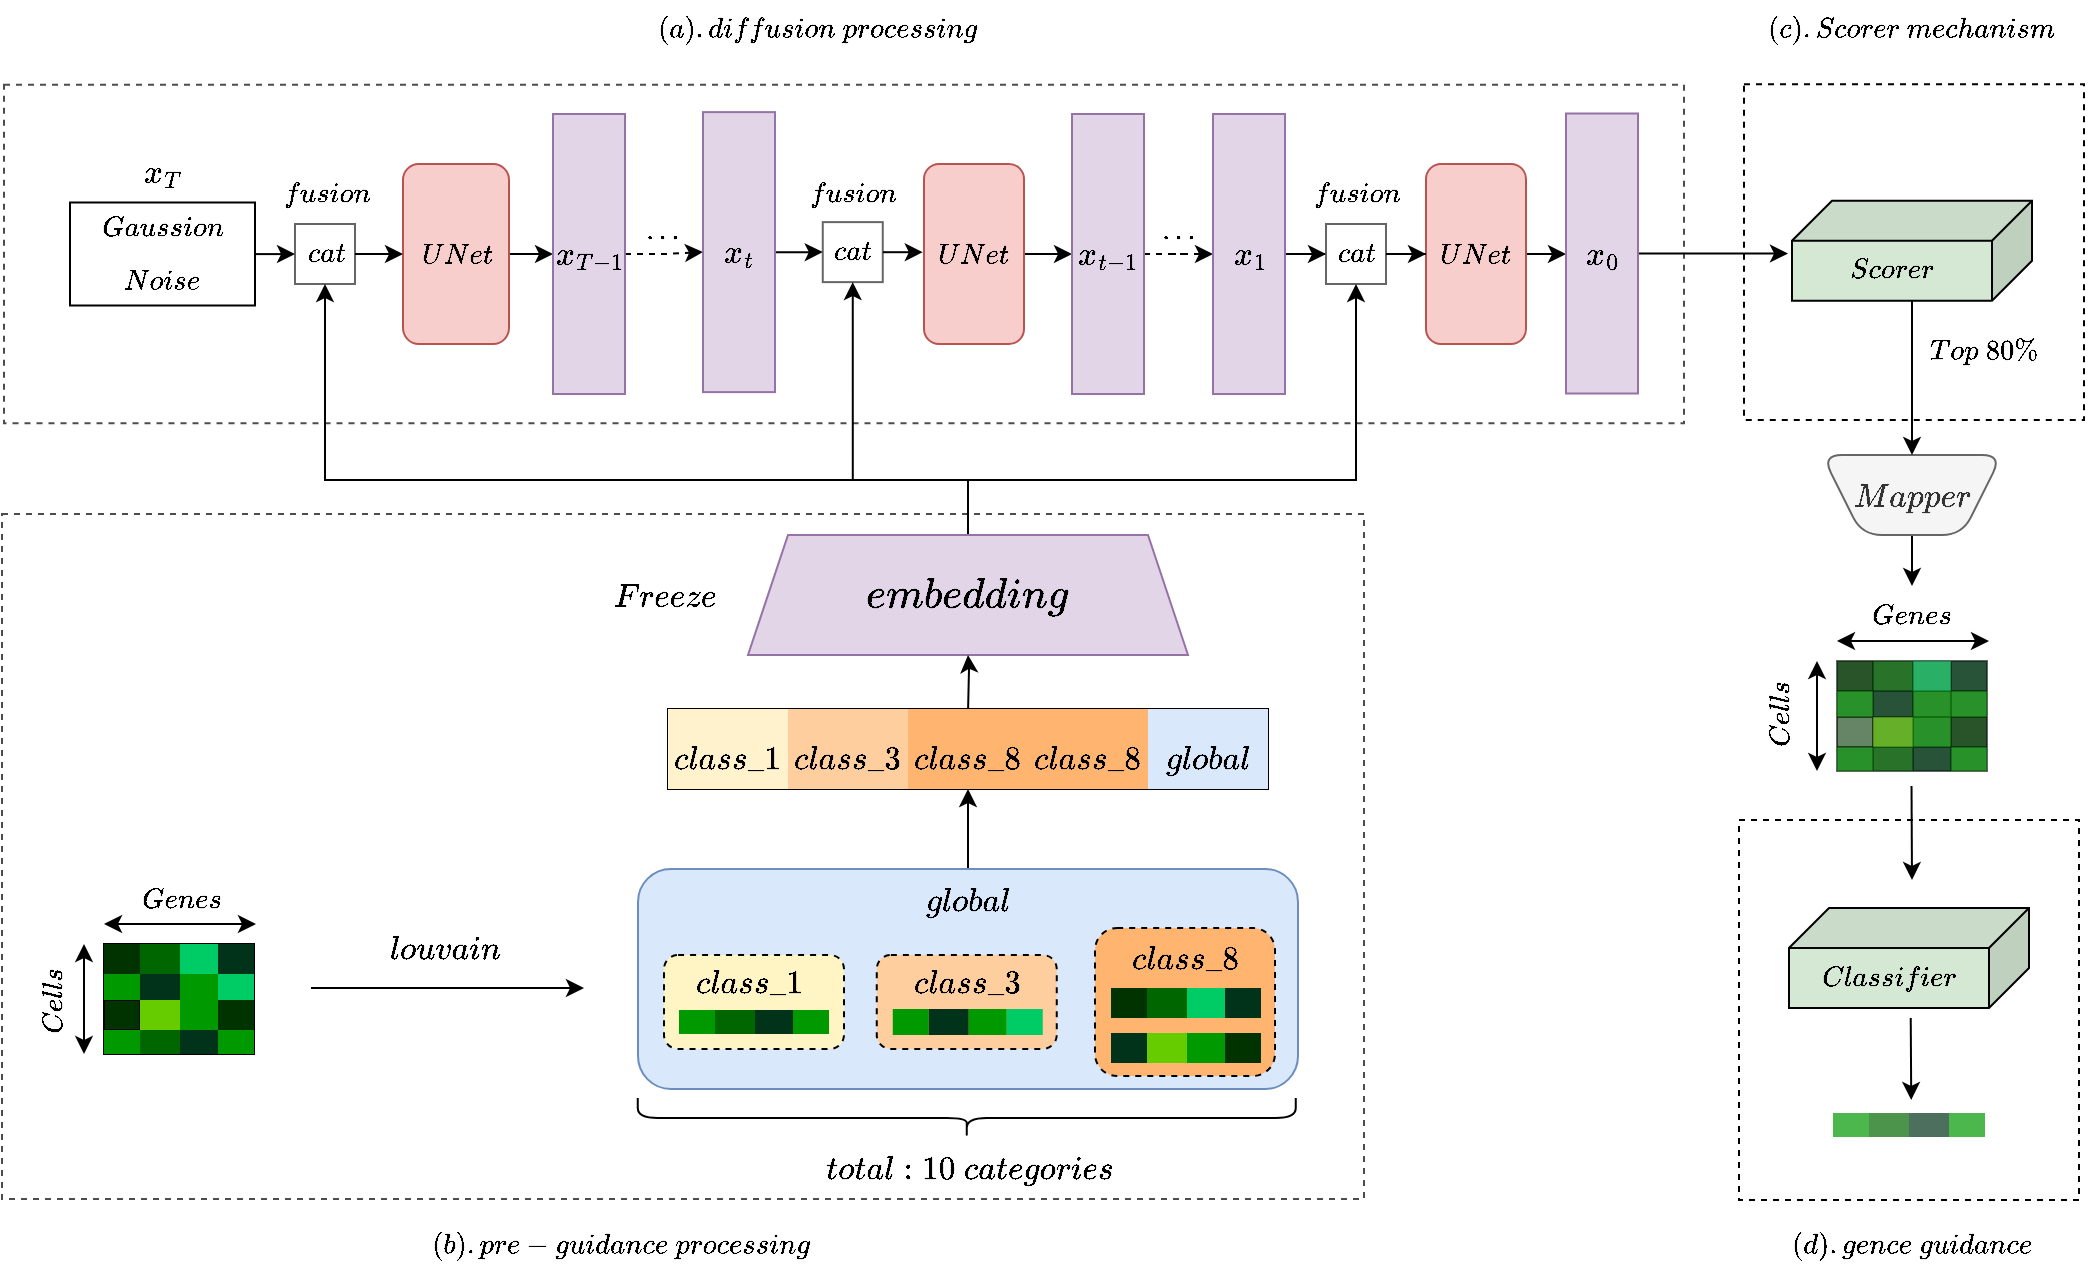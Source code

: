 <mxfile version="20.5.1" type="github">
  <diagram id="a45cf8ec-cd66-6f27-3ac3-be6e809c9e4a" name="Page-1">
    <mxGraphModel dx="1449" dy="972" grid="1" gridSize="10" guides="1" tooltips="1" connect="1" arrows="1" fold="1" page="1" pageScale="1" pageWidth="827" pageHeight="1169" background="none" math="1" shadow="0">
      <root>
        <mxCell id="0" />
        <mxCell id="1" parent="0" />
        <mxCell id="RNldjSrTk-ECjSOE9ofg-31" value="" style="rounded=0;whiteSpace=wrap;html=1;dashed=1;strokeColor=default;" vertex="1" parent="1">
          <mxGeometry x="1087.5" y="1190" width="170" height="190" as="geometry" />
        </mxCell>
        <mxCell id="RNldjSrTk-ECjSOE9ofg-29" value="" style="rounded=0;whiteSpace=wrap;html=1;dashed=1;strokeColor=default;" vertex="1" parent="1">
          <mxGeometry x="1090" y="822.12" width="170" height="167.88" as="geometry" />
        </mxCell>
        <mxCell id="RNldjSrTk-ECjSOE9ofg-24" value="" style="rounded=0;whiteSpace=wrap;html=1;opacity=70;dashed=1;" vertex="1" parent="1">
          <mxGeometry x="219" y="1037" width="681" height="342.5" as="geometry" />
        </mxCell>
        <mxCell id="RNldjSrTk-ECjSOE9ofg-22" value="" style="rounded=0;whiteSpace=wrap;html=1;opacity=70;dashed=1;" vertex="1" parent="1">
          <mxGeometry x="220" y="822.38" width="840" height="169.25" as="geometry" />
        </mxCell>
        <mxCell id="RNldjSrTk-ECjSOE9ofg-17" style="edgeStyle=orthogonalEdgeStyle;rounded=0;orthogonalLoop=1;jettySize=auto;html=1;entryX=0.5;entryY=1;entryDx=0;entryDy=0;" edge="1" parent="1" source="a7p1xofD0uFk-9MtaVhH-249" target="a7p1xofD0uFk-9MtaVhH-190">
          <mxGeometry relative="1" as="geometry" />
        </mxCell>
        <mxCell id="a7p1xofD0uFk-9MtaVhH-249" value="" style="rounded=1;whiteSpace=wrap;html=1;strokeColor=#6c8ebf;fontFamily=Helvetica;fontSize=14;fillColor=#dae8fc;" parent="1" vertex="1">
          <mxGeometry x="537" y="1214.5" width="330" height="110" as="geometry" />
        </mxCell>
        <mxCell id="a7p1xofD0uFk-9MtaVhH-245" value="" style="rounded=1;whiteSpace=wrap;html=1;strokeColor=default;fontFamily=Helvetica;fontSize=14;fontColor=default;fillColor=#FFF4C3;dashed=1;" parent="1" vertex="1">
          <mxGeometry x="550" y="1257.5" width="90" height="47" as="geometry" />
        </mxCell>
        <mxCell id="a7p1xofD0uFk-9MtaVhH-242" value="" style="rounded=1;whiteSpace=wrap;html=1;strokeColor=default;fontFamily=Helvetica;fontSize=14;fontColor=default;fillColor=#FFB570;dashed=1;" parent="1" vertex="1">
          <mxGeometry x="765.5" y="1244" width="90" height="74" as="geometry" />
        </mxCell>
        <mxCell id="RNldjSrTk-ECjSOE9ofg-35" style="edgeStyle=orthogonalEdgeStyle;rounded=0;orthogonalLoop=1;jettySize=auto;html=1;entryX=0.5;entryY=1;entryDx=0;entryDy=0;" edge="1" parent="1" source="a7p1xofD0uFk-9MtaVhH-8" target="RNldjSrTk-ECjSOE9ofg-5">
          <mxGeometry relative="1" as="geometry">
            <Array as="points">
              <mxPoint x="702" y="1020" />
              <mxPoint x="381" y="1020" />
            </Array>
          </mxGeometry>
        </mxCell>
        <mxCell id="RNldjSrTk-ECjSOE9ofg-36" style="edgeStyle=orthogonalEdgeStyle;rounded=0;orthogonalLoop=1;jettySize=auto;html=1;entryX=0.5;entryY=1;entryDx=0;entryDy=0;" edge="1" parent="1" source="a7p1xofD0uFk-9MtaVhH-8" target="RNldjSrTk-ECjSOE9ofg-1">
          <mxGeometry relative="1" as="geometry">
            <Array as="points">
              <mxPoint x="702" y="1020" />
              <mxPoint x="644" y="1020" />
            </Array>
          </mxGeometry>
        </mxCell>
        <mxCell id="RNldjSrTk-ECjSOE9ofg-37" style="edgeStyle=orthogonalEdgeStyle;rounded=0;orthogonalLoop=1;jettySize=auto;html=1;entryX=0.5;entryY=1;entryDx=0;entryDy=0;" edge="1" parent="1" source="a7p1xofD0uFk-9MtaVhH-8" target="RNldjSrTk-ECjSOE9ofg-10">
          <mxGeometry relative="1" as="geometry">
            <Array as="points">
              <mxPoint x="702" y="1020" />
              <mxPoint x="896" y="1020" />
            </Array>
          </mxGeometry>
        </mxCell>
        <mxCell id="a7p1xofD0uFk-9MtaVhH-8" value="&lt;font style=&quot;font-size: 18px;&quot;&gt;$$embedding$$&lt;/font&gt;" style="shape=trapezoid;perimeter=trapezoidPerimeter;whiteSpace=wrap;html=1;fixedSize=1;fillColor=#e1d5e7;strokeColor=#9673a6;" parent="1" vertex="1">
          <mxGeometry x="592" y="1047.5" width="220" height="60" as="geometry" />
        </mxCell>
        <mxCell id="a7p1xofD0uFk-9MtaVhH-12" value="" style="edgeStyle=orthogonalEdgeStyle;rounded=0;orthogonalLoop=1;jettySize=auto;html=1;" parent="1" target="a7p1xofD0uFk-9MtaVhH-8" edge="1">
          <mxGeometry relative="1" as="geometry">
            <mxPoint x="702.048" y="1134.5" as="sourcePoint" />
          </mxGeometry>
        </mxCell>
        <mxCell id="a7p1xofD0uFk-9MtaVhH-46" value="$$fusion$$" style="text;html=1;align=center;verticalAlign=middle;resizable=0;points=[];autosize=1;strokeColor=none;fillColor=none;fontSize=12;fontFamily=Helvetica;fontColor=default;" parent="1" vertex="1">
          <mxGeometry x="340.5" y="861.75" width="80" height="30" as="geometry" />
        </mxCell>
        <mxCell id="a7p1xofD0uFk-9MtaVhH-52" value="" style="edgeStyle=orthogonalEdgeStyle;rounded=0;orthogonalLoop=1;jettySize=auto;html=1;fontFamily=Helvetica;fontSize=12;fontColor=default;" parent="1" source="a7p1xofD0uFk-9MtaVhH-49" target="a7p1xofD0uFk-9MtaVhH-51" edge="1">
          <mxGeometry relative="1" as="geometry" />
        </mxCell>
        <mxCell id="a7p1xofD0uFk-9MtaVhH-49" value="$$UNet$$" style="rounded=1;whiteSpace=wrap;html=1;strokeColor=#b85450;fontFamily=Helvetica;fontSize=12;fillColor=#f8cecc;" parent="1" vertex="1">
          <mxGeometry x="419.5" y="862" width="53" height="90" as="geometry" />
        </mxCell>
        <mxCell id="RNldjSrTk-ECjSOE9ofg-15" style="edgeStyle=orthogonalEdgeStyle;rounded=0;orthogonalLoop=1;jettySize=auto;html=1;entryX=0;entryY=0.5;entryDx=0;entryDy=0;dashed=1;" edge="1" parent="1" source="a7p1xofD0uFk-9MtaVhH-51" target="a7p1xofD0uFk-9MtaVhH-71">
          <mxGeometry relative="1" as="geometry" />
        </mxCell>
        <mxCell id="a7p1xofD0uFk-9MtaVhH-51" value="&lt;font style=&quot;font-size: 14px;&quot;&gt;$$x_{T-1}$$&lt;/font&gt;" style="rounded=0;whiteSpace=wrap;html=1;strokeColor=#9673a6;fontFamily=Helvetica;fontSize=12;fillColor=#e1d5e7;" parent="1" vertex="1">
          <mxGeometry x="494.5" y="837" width="36" height="140" as="geometry" />
        </mxCell>
        <mxCell id="a7p1xofD0uFk-9MtaVhH-60" value="$$fusion$$" style="text;html=1;align=center;verticalAlign=middle;resizable=0;points=[];autosize=1;strokeColor=none;fillColor=none;fontSize=12;fontFamily=Helvetica;fontColor=default;" parent="1" vertex="1">
          <mxGeometry x="604.38" y="862" width="80" height="30" as="geometry" />
        </mxCell>
        <mxCell id="a7p1xofD0uFk-9MtaVhH-61" value="" style="edgeStyle=orthogonalEdgeStyle;rounded=0;orthogonalLoop=1;jettySize=auto;html=1;fontFamily=Helvetica;fontSize=12;fontColor=default;" parent="1" source="a7p1xofD0uFk-9MtaVhH-62" target="a7p1xofD0uFk-9MtaVhH-63" edge="1">
          <mxGeometry relative="1" as="geometry" />
        </mxCell>
        <mxCell id="a7p1xofD0uFk-9MtaVhH-62" value="$$UNet$$" style="rounded=1;whiteSpace=wrap;html=1;strokeColor=#b85450;fontFamily=Helvetica;fontSize=12;fillColor=#f8cecc;" parent="1" vertex="1">
          <mxGeometry x="680" y="862" width="50" height="90" as="geometry" />
        </mxCell>
        <mxCell id="a7p1xofD0uFk-9MtaVhH-88" style="edgeStyle=orthogonalEdgeStyle;rounded=0;orthogonalLoop=1;jettySize=auto;html=1;entryX=0;entryY=0.5;entryDx=0;entryDy=0;dashed=1;fontFamily=Helvetica;fontSize=12;fontColor=default;" parent="1" source="a7p1xofD0uFk-9MtaVhH-63" target="a7p1xofD0uFk-9MtaVhH-86" edge="1">
          <mxGeometry relative="1" as="geometry" />
        </mxCell>
        <mxCell id="a7p1xofD0uFk-9MtaVhH-63" value="&lt;font style=&quot;font-size: 14px;&quot;&gt;$$x_{t-1}$$&lt;/font&gt;" style="rounded=0;whiteSpace=wrap;html=1;strokeColor=#9673a6;fontFamily=Helvetica;fontSize=12;fillColor=#e1d5e7;" parent="1" vertex="1">
          <mxGeometry x="754" y="837" width="36" height="140" as="geometry" />
        </mxCell>
        <mxCell id="RNldjSrTk-ECjSOE9ofg-4" style="edgeStyle=orthogonalEdgeStyle;rounded=0;orthogonalLoop=1;jettySize=auto;html=1;entryX=0;entryY=0.5;entryDx=0;entryDy=0;" edge="1" parent="1" source="a7p1xofD0uFk-9MtaVhH-71" target="RNldjSrTk-ECjSOE9ofg-1">
          <mxGeometry relative="1" as="geometry" />
        </mxCell>
        <mxCell id="a7p1xofD0uFk-9MtaVhH-71" value="&lt;font style=&quot;font-size: 14px;&quot;&gt;$$x_t$$&lt;/font&gt;" style="rounded=0;whiteSpace=wrap;html=1;strokeColor=#9673a6;fontFamily=Helvetica;fontSize=12;fillColor=#e1d5e7;" parent="1" vertex="1">
          <mxGeometry x="569.5" y="836.06" width="36" height="140" as="geometry" />
        </mxCell>
        <mxCell id="a7p1xofD0uFk-9MtaVhH-81" value="$$fusion$$" style="text;html=1;align=center;verticalAlign=middle;resizable=0;points=[];autosize=1;strokeColor=none;fillColor=none;fontSize=12;fontFamily=Helvetica;fontColor=default;" parent="1" vertex="1">
          <mxGeometry x="856" y="862" width="80" height="30" as="geometry" />
        </mxCell>
        <mxCell id="a7p1xofD0uFk-9MtaVhH-82" value="" style="edgeStyle=orthogonalEdgeStyle;rounded=0;orthogonalLoop=1;jettySize=auto;html=1;fontFamily=Helvetica;fontSize=12;fontColor=default;" parent="1" source="a7p1xofD0uFk-9MtaVhH-83" target="a7p1xofD0uFk-9MtaVhH-84" edge="1">
          <mxGeometry relative="1" as="geometry" />
        </mxCell>
        <mxCell id="a7p1xofD0uFk-9MtaVhH-83" value="$$UNet$$" style="rounded=1;whiteSpace=wrap;html=1;strokeColor=#b85450;fontFamily=Helvetica;fontSize=12;fillColor=#f8cecc;" parent="1" vertex="1">
          <mxGeometry x="931" y="862" width="50" height="90" as="geometry" />
        </mxCell>
        <mxCell id="RNldjSrTk-ECjSOE9ofg-16" style="edgeStyle=orthogonalEdgeStyle;rounded=0;orthogonalLoop=1;jettySize=auto;html=1;entryX=0;entryY=0.5;entryDx=0;entryDy=0;" edge="1" parent="1" source="a7p1xofD0uFk-9MtaVhH-84">
          <mxGeometry relative="1" as="geometry">
            <mxPoint x="1112" y="906.75" as="targetPoint" />
          </mxGeometry>
        </mxCell>
        <mxCell id="a7p1xofD0uFk-9MtaVhH-84" value="&lt;font style=&quot;font-size: 14px;&quot;&gt;$$x_0$$&lt;/font&gt;" style="rounded=0;whiteSpace=wrap;html=1;strokeColor=#9673a6;fontFamily=Helvetica;fontSize=12;fillColor=#e1d5e7;" parent="1" vertex="1">
          <mxGeometry x="1001" y="836.75" width="36" height="140" as="geometry" />
        </mxCell>
        <mxCell id="RNldjSrTk-ECjSOE9ofg-12" style="edgeStyle=orthogonalEdgeStyle;rounded=0;orthogonalLoop=1;jettySize=auto;html=1;entryX=0;entryY=0.5;entryDx=0;entryDy=0;" edge="1" parent="1" source="a7p1xofD0uFk-9MtaVhH-86" target="RNldjSrTk-ECjSOE9ofg-10">
          <mxGeometry relative="1" as="geometry" />
        </mxCell>
        <mxCell id="a7p1xofD0uFk-9MtaVhH-86" value="&lt;font style=&quot;font-size: 14px;&quot;&gt;$$x_1$$&lt;/font&gt;" style="rounded=0;whiteSpace=wrap;html=1;strokeColor=#9673a6;fontFamily=Helvetica;fontSize=12;fillColor=#e1d5e7;" parent="1" vertex="1">
          <mxGeometry x="824.5" y="837" width="36" height="140" as="geometry" />
        </mxCell>
        <mxCell id="a7p1xofD0uFk-9MtaVhH-89" value="&lt;b&gt;$$...$$&lt;/b&gt;" style="text;html=1;align=center;verticalAlign=middle;resizable=0;points=[];autosize=1;strokeColor=none;fillColor=none;fontSize=12;fontFamily=Helvetica;fontColor=default;" parent="1" vertex="1">
          <mxGeometry x="777" y="880.38" width="60" height="30" as="geometry" />
        </mxCell>
        <mxCell id="a7p1xofD0uFk-9MtaVhH-96" value="" style="shape=table;startSize=0;container=1;collapsible=0;childLayout=tableLayout;rounded=1;strokeColor=default;fontFamily=Helvetica;fontSize=12;fontColor=default;fillColor=#003300;html=1;opacity=60;" parent="1" vertex="1">
          <mxGeometry x="1136.5" y="1110.5" width="75" height="55" as="geometry" />
        </mxCell>
        <mxCell id="a7p1xofD0uFk-9MtaVhH-97" value="" style="shape=tableRow;horizontal=0;startSize=0;swimlaneHead=0;swimlaneBody=0;top=0;left=0;bottom=0;right=0;collapsible=0;dropTarget=0;fillColor=none;points=[[0,0.5],[1,0.5]];portConstraint=eastwest;rounded=1;strokeColor=default;fontFamily=Helvetica;fontSize=12;fontColor=default;html=1;opacity=60;" parent="a7p1xofD0uFk-9MtaVhH-96" vertex="1">
          <mxGeometry width="75" height="15" as="geometry" />
        </mxCell>
        <mxCell id="a7p1xofD0uFk-9MtaVhH-98" value="" style="shape=partialRectangle;html=1;whiteSpace=wrap;connectable=0;overflow=hidden;fillColor=#003300;top=0;left=0;bottom=0;right=0;pointerEvents=1;rounded=1;strokeColor=default;fontFamily=Helvetica;fontSize=12;fontColor=default;opacity=60;" parent="a7p1xofD0uFk-9MtaVhH-97" vertex="1">
          <mxGeometry width="18" height="15" as="geometry">
            <mxRectangle width="18" height="15" as="alternateBounds" />
          </mxGeometry>
        </mxCell>
        <mxCell id="a7p1xofD0uFk-9MtaVhH-99" value="" style="shape=partialRectangle;html=1;whiteSpace=wrap;connectable=0;overflow=hidden;top=0;left=0;bottom=0;right=0;pointerEvents=1;rounded=1;fontFamily=Helvetica;fontSize=12;fillColor=#006600;opacity=60;" parent="a7p1xofD0uFk-9MtaVhH-97" vertex="1">
          <mxGeometry x="18" width="20" height="15" as="geometry">
            <mxRectangle width="20" height="15" as="alternateBounds" />
          </mxGeometry>
        </mxCell>
        <mxCell id="a7p1xofD0uFk-9MtaVhH-100" value="" style="shape=partialRectangle;html=1;whiteSpace=wrap;connectable=0;overflow=hidden;top=0;left=0;bottom=0;right=0;pointerEvents=1;rounded=1;fontFamily=Helvetica;fontSize=12;fillColor=#00CC66;opacity=60;" parent="a7p1xofD0uFk-9MtaVhH-97" vertex="1">
          <mxGeometry x="38" width="19" height="15" as="geometry">
            <mxRectangle width="19" height="15" as="alternateBounds" />
          </mxGeometry>
        </mxCell>
        <mxCell id="a7p1xofD0uFk-9MtaVhH-101" value="" style="shape=partialRectangle;html=1;whiteSpace=wrap;connectable=0;overflow=hidden;fillColor=#00331A;top=0;left=0;bottom=0;right=0;pointerEvents=1;rounded=1;strokeColor=default;fontFamily=Helvetica;fontSize=12;fontColor=default;opacity=60;" parent="a7p1xofD0uFk-9MtaVhH-97" vertex="1">
          <mxGeometry x="57" width="18" height="15" as="geometry">
            <mxRectangle width="18" height="15" as="alternateBounds" />
          </mxGeometry>
        </mxCell>
        <mxCell id="a7p1xofD0uFk-9MtaVhH-102" value="" style="shape=tableRow;horizontal=0;startSize=0;swimlaneHead=0;swimlaneBody=0;top=0;left=0;bottom=0;right=0;collapsible=0;dropTarget=0;fillColor=none;points=[[0,0.5],[1,0.5]];portConstraint=eastwest;rounded=1;strokeColor=default;fontFamily=Helvetica;fontSize=12;fontColor=default;html=1;opacity=60;" parent="a7p1xofD0uFk-9MtaVhH-96" vertex="1">
          <mxGeometry y="15" width="75" height="13" as="geometry" />
        </mxCell>
        <mxCell id="a7p1xofD0uFk-9MtaVhH-103" value="" style="shape=partialRectangle;html=1;whiteSpace=wrap;connectable=0;overflow=hidden;fillColor=#009900;top=0;left=0;bottom=0;right=0;pointerEvents=1;rounded=1;strokeColor=default;fontFamily=Helvetica;fontSize=12;fontColor=default;opacity=60;" parent="a7p1xofD0uFk-9MtaVhH-102" vertex="1">
          <mxGeometry width="18" height="13" as="geometry">
            <mxRectangle width="18" height="13" as="alternateBounds" />
          </mxGeometry>
        </mxCell>
        <mxCell id="a7p1xofD0uFk-9MtaVhH-104" value="" style="shape=partialRectangle;html=1;whiteSpace=wrap;connectable=0;overflow=hidden;fillColor=#00331A;top=0;left=0;bottom=0;right=0;pointerEvents=1;rounded=1;strokeColor=default;fontFamily=Helvetica;fontSize=12;fontColor=default;opacity=60;" parent="a7p1xofD0uFk-9MtaVhH-102" vertex="1">
          <mxGeometry x="18" width="20" height="13" as="geometry">
            <mxRectangle width="20" height="13" as="alternateBounds" />
          </mxGeometry>
        </mxCell>
        <mxCell id="a7p1xofD0uFk-9MtaVhH-105" value="" style="shape=partialRectangle;html=1;whiteSpace=wrap;connectable=0;overflow=hidden;fillColor=#009900;top=0;left=0;bottom=0;right=0;pointerEvents=1;rounded=1;strokeColor=default;fontFamily=Helvetica;fontSize=12;fontColor=default;opacity=60;" parent="a7p1xofD0uFk-9MtaVhH-102" vertex="1">
          <mxGeometry x="38" width="19" height="13" as="geometry">
            <mxRectangle width="19" height="13" as="alternateBounds" />
          </mxGeometry>
        </mxCell>
        <mxCell id="a7p1xofD0uFk-9MtaVhH-106" value="" style="shape=partialRectangle;html=1;whiteSpace=wrap;connectable=0;overflow=hidden;fillColor=#009900;top=0;left=0;bottom=0;right=0;pointerEvents=1;rounded=1;strokeColor=default;fontFamily=Helvetica;fontSize=12;fontColor=default;opacity=60;" parent="a7p1xofD0uFk-9MtaVhH-102" vertex="1">
          <mxGeometry x="57" width="18" height="13" as="geometry">
            <mxRectangle width="18" height="13" as="alternateBounds" />
          </mxGeometry>
        </mxCell>
        <mxCell id="a7p1xofD0uFk-9MtaVhH-107" value="" style="shape=tableRow;horizontal=0;startSize=0;swimlaneHead=0;swimlaneBody=0;top=0;left=0;bottom=0;right=0;collapsible=0;dropTarget=0;fillColor=none;points=[[0,0.5],[1,0.5]];portConstraint=eastwest;rounded=1;strokeColor=default;fontFamily=Helvetica;fontSize=12;fontColor=default;html=1;opacity=60;" parent="a7p1xofD0uFk-9MtaVhH-96" vertex="1">
          <mxGeometry y="28" width="75" height="15" as="geometry" />
        </mxCell>
        <mxCell id="a7p1xofD0uFk-9MtaVhH-108" value="" style="shape=partialRectangle;html=1;whiteSpace=wrap;connectable=0;overflow=hidden;fillColor=none;top=0;left=0;bottom=0;right=0;pointerEvents=1;rounded=1;strokeColor=default;fontFamily=Helvetica;fontSize=12;fontColor=default;opacity=60;" parent="a7p1xofD0uFk-9MtaVhH-107" vertex="1">
          <mxGeometry width="18" height="15" as="geometry">
            <mxRectangle width="18" height="15" as="alternateBounds" />
          </mxGeometry>
        </mxCell>
        <mxCell id="a7p1xofD0uFk-9MtaVhH-109" value="" style="shape=partialRectangle;html=1;whiteSpace=wrap;connectable=0;overflow=hidden;fillColor=#66CC00;top=0;left=0;bottom=0;right=0;pointerEvents=1;rounded=1;strokeColor=default;fontFamily=Helvetica;fontSize=12;fontColor=default;opacity=60;" parent="a7p1xofD0uFk-9MtaVhH-107" vertex="1">
          <mxGeometry x="18" width="20" height="15" as="geometry">
            <mxRectangle width="20" height="15" as="alternateBounds" />
          </mxGeometry>
        </mxCell>
        <mxCell id="a7p1xofD0uFk-9MtaVhH-110" value="" style="shape=partialRectangle;html=1;whiteSpace=wrap;connectable=0;overflow=hidden;fillColor=#009900;top=0;left=0;bottom=0;right=0;pointerEvents=1;rounded=1;strokeColor=default;fontFamily=Helvetica;fontSize=12;fontColor=default;opacity=60;" parent="a7p1xofD0uFk-9MtaVhH-107" vertex="1">
          <mxGeometry x="38" width="19" height="15" as="geometry">
            <mxRectangle width="19" height="15" as="alternateBounds" />
          </mxGeometry>
        </mxCell>
        <mxCell id="a7p1xofD0uFk-9MtaVhH-111" value="" style="shape=partialRectangle;html=1;whiteSpace=wrap;connectable=0;overflow=hidden;fillColor=#003300;top=0;left=0;bottom=0;right=0;pointerEvents=1;rounded=1;strokeColor=default;fontFamily=Helvetica;fontSize=12;fontColor=default;opacity=60;" parent="a7p1xofD0uFk-9MtaVhH-107" vertex="1">
          <mxGeometry x="57" width="18" height="15" as="geometry">
            <mxRectangle width="18" height="15" as="alternateBounds" />
          </mxGeometry>
        </mxCell>
        <mxCell id="a7p1xofD0uFk-9MtaVhH-112" value="" style="shape=tableRow;horizontal=0;startSize=0;swimlaneHead=0;swimlaneBody=0;top=0;left=0;bottom=0;right=0;collapsible=0;dropTarget=0;fillColor=none;points=[[0,0.5],[1,0.5]];portConstraint=eastwest;rounded=1;strokeColor=default;fontFamily=Helvetica;fontSize=12;fontColor=default;html=1;opacity=60;" parent="a7p1xofD0uFk-9MtaVhH-96" vertex="1">
          <mxGeometry y="43" width="75" height="12" as="geometry" />
        </mxCell>
        <mxCell id="a7p1xofD0uFk-9MtaVhH-113" value="" style="shape=partialRectangle;html=1;whiteSpace=wrap;connectable=0;overflow=hidden;fillColor=#009900;top=0;left=0;bottom=0;right=0;pointerEvents=1;rounded=1;strokeColor=default;fontFamily=Helvetica;fontSize=12;fontColor=default;opacity=60;" parent="a7p1xofD0uFk-9MtaVhH-112" vertex="1">
          <mxGeometry width="18" height="12" as="geometry">
            <mxRectangle width="18" height="12" as="alternateBounds" />
          </mxGeometry>
        </mxCell>
        <mxCell id="a7p1xofD0uFk-9MtaVhH-114" value="" style="shape=partialRectangle;html=1;whiteSpace=wrap;connectable=0;overflow=hidden;fillColor=#006600;top=0;left=0;bottom=0;right=0;pointerEvents=1;rounded=1;strokeColor=default;fontFamily=Helvetica;fontSize=12;fontColor=default;opacity=60;" parent="a7p1xofD0uFk-9MtaVhH-112" vertex="1">
          <mxGeometry x="18" width="20" height="12" as="geometry">
            <mxRectangle width="20" height="12" as="alternateBounds" />
          </mxGeometry>
        </mxCell>
        <mxCell id="a7p1xofD0uFk-9MtaVhH-115" value="" style="shape=partialRectangle;html=1;whiteSpace=wrap;connectable=0;overflow=hidden;top=0;left=0;bottom=0;right=0;pointerEvents=1;rounded=1;fontFamily=Helvetica;fontSize=12;fillColor=#00331A;opacity=60;" parent="a7p1xofD0uFk-9MtaVhH-112" vertex="1">
          <mxGeometry x="38" width="19" height="12" as="geometry">
            <mxRectangle width="19" height="12" as="alternateBounds" />
          </mxGeometry>
        </mxCell>
        <mxCell id="a7p1xofD0uFk-9MtaVhH-116" value="" style="shape=partialRectangle;html=1;whiteSpace=wrap;connectable=0;overflow=hidden;fillColor=#009900;top=0;left=0;bottom=0;right=0;pointerEvents=1;rounded=1;strokeColor=default;fontFamily=Helvetica;fontSize=12;fontColor=default;opacity=60;" parent="a7p1xofD0uFk-9MtaVhH-112" vertex="1">
          <mxGeometry x="57" width="18" height="12" as="geometry">
            <mxRectangle width="18" height="12" as="alternateBounds" />
          </mxGeometry>
        </mxCell>
        <mxCell id="a7p1xofD0uFk-9MtaVhH-117" value="" style="endArrow=classic;startArrow=classic;html=1;rounded=0;fontFamily=Helvetica;fontSize=12;fontColor=default;" parent="1" edge="1">
          <mxGeometry width="50" height="50" relative="1" as="geometry">
            <mxPoint x="1136.5" y="1100.5" as="sourcePoint" />
            <mxPoint x="1212.5" y="1100.5" as="targetPoint" />
          </mxGeometry>
        </mxCell>
        <mxCell id="a7p1xofD0uFk-9MtaVhH-118" value="" style="endArrow=classic;startArrow=classic;html=1;rounded=0;fontFamily=Helvetica;fontSize=12;fontColor=default;" parent="1" edge="1">
          <mxGeometry width="50" height="50" relative="1" as="geometry">
            <mxPoint x="1126.5" y="1165.5" as="sourcePoint" />
            <mxPoint x="1126.5" y="1110.5" as="targetPoint" />
          </mxGeometry>
        </mxCell>
        <mxCell id="a7p1xofD0uFk-9MtaVhH-119" value="&lt;font style=&quot;font-size: 12px;&quot;&gt;$$Genes$$&lt;/font&gt;" style="text;html=1;align=center;verticalAlign=middle;resizable=0;points=[];autosize=1;strokeColor=none;fillColor=none;fontSize=12;fontFamily=Helvetica;fontColor=default;" parent="1" vertex="1">
          <mxGeometry x="1127.5" y="1073" width="90" height="30" as="geometry" />
        </mxCell>
        <mxCell id="a7p1xofD0uFk-9MtaVhH-120" value="&lt;font style=&quot;font-size: 12px;&quot;&gt;$$Cells$$&lt;/font&gt;" style="text;html=1;align=center;verticalAlign=middle;resizable=0;points=[];autosize=1;strokeColor=none;fillColor=none;fontSize=10;fontFamily=Helvetica;fontColor=default;horizontal=0;" parent="1" vertex="1">
          <mxGeometry x="1088.5" y="1103" width="40" height="70" as="geometry" />
        </mxCell>
        <mxCell id="RNldjSrTk-ECjSOE9ofg-9" style="edgeStyle=orthogonalEdgeStyle;rounded=0;orthogonalLoop=1;jettySize=auto;html=1;entryX=0;entryY=0.5;entryDx=0;entryDy=0;" edge="1" parent="1" source="a7p1xofD0uFk-9MtaVhH-121" target="RNldjSrTk-ECjSOE9ofg-5">
          <mxGeometry relative="1" as="geometry" />
        </mxCell>
        <mxCell id="a7p1xofD0uFk-9MtaVhH-121" value="&lt;div&gt;&lt;font style=&quot;font-size: 12px;&quot;&gt;$$Gaussion$$&lt;/font&gt;&lt;/div&gt;&lt;div&gt;&lt;font style=&quot;font-size: 12px;&quot;&gt;$$Noise$$&lt;/font&gt;&lt;/div&gt;" style="rounded=0;whiteSpace=wrap;html=1;strokeColor=default;fontFamily=Helvetica;fontSize=14;fontColor=default;fillColor=default;" parent="1" vertex="1">
          <mxGeometry x="253" y="881.25" width="92.5" height="51.5" as="geometry" />
        </mxCell>
        <mxCell id="RNldjSrTk-ECjSOE9ofg-23" value="" style="edgeStyle=orthogonalEdgeStyle;rounded=0;orthogonalLoop=1;jettySize=auto;html=1;" edge="1" parent="1" source="a7p1xofD0uFk-9MtaVhH-125" target="a7p1xofD0uFk-9MtaVhH-119">
          <mxGeometry relative="1" as="geometry">
            <Array as="points">
              <mxPoint x="1174.5" y="1076.75" />
              <mxPoint x="1174.5" y="1076.75" />
            </Array>
          </mxGeometry>
        </mxCell>
        <mxCell id="a7p1xofD0uFk-9MtaVhH-125" value="&lt;font style=&quot;font-size: 14px;&quot;&gt;$$Mapper$$&lt;/font&gt;" style="shape=trapezoid;perimeter=trapezoidPerimeter;whiteSpace=wrap;html=1;fixedSize=1;rounded=1;strokeColor=#666666;fontFamily=Helvetica;fontSize=12;fontColor=#333333;fillColor=#f5f5f5;direction=west;" parent="1" vertex="1">
          <mxGeometry x="1129" y="1007.5" width="90" height="40" as="geometry" />
        </mxCell>
        <mxCell id="a7p1xofD0uFk-9MtaVhH-128" value="$$Top\ 80\%$$" style="text;html=1;align=center;verticalAlign=middle;resizable=0;points=[];autosize=1;strokeColor=none;fillColor=none;fontSize=12;fontFamily=Helvetica;fontColor=default;" parent="1" vertex="1">
          <mxGeometry x="1160" y="940" width="100" height="30" as="geometry" />
        </mxCell>
        <mxCell id="a7p1xofD0uFk-9MtaVhH-188" value="$$x_T$$" style="text;html=1;align=center;verticalAlign=middle;resizable=0;points=[];autosize=1;strokeColor=none;fillColor=none;fontSize=14;fontFamily=Helvetica;fontColor=default;" parent="1" vertex="1">
          <mxGeometry x="259.25" y="851.25" width="80" height="30" as="geometry" />
        </mxCell>
        <mxCell id="a7p1xofD0uFk-9MtaVhH-189" value="$$Freeze$$" style="text;html=1;align=center;verticalAlign=middle;resizable=0;points=[];autosize=1;strokeColor=none;fillColor=none;fontSize=14;fontFamily=Helvetica;fontColor=default;" parent="1" vertex="1">
          <mxGeometry x="499.5" y="1062.5" width="100" height="30" as="geometry" />
        </mxCell>
        <mxCell id="a7p1xofD0uFk-9MtaVhH-190" value="" style="shape=table;startSize=0;container=1;collapsible=0;childLayout=tableLayout;rounded=1;strokeColor=#000000;fontFamily=Helvetica;fontSize=14;fillColor=#dae8fc;html=1;shadow=0;" parent="1" vertex="1">
          <mxGeometry x="552" y="1134.5" width="300" height="40" as="geometry" />
        </mxCell>
        <mxCell id="a7p1xofD0uFk-9MtaVhH-191" value="" style="shape=tableRow;horizontal=0;startSize=0;swimlaneHead=0;swimlaneBody=0;top=0;left=0;bottom=0;right=0;collapsible=0;dropTarget=0;fillColor=none;points=[[0,0.5],[1,0.5]];portConstraint=eastwest;rounded=1;strokeColor=#000000;fontFamily=Helvetica;fontSize=14;fontColor=default;html=1;shadow=0;" parent="a7p1xofD0uFk-9MtaVhH-190" vertex="1">
          <mxGeometry width="300" height="40" as="geometry" />
        </mxCell>
        <mxCell id="a7p1xofD0uFk-9MtaVhH-192" value="$$class\_1$$" style="shape=partialRectangle;html=1;whiteSpace=wrap;connectable=0;overflow=hidden;fillColor=#fff2cc;top=0;left=0;bottom=0;right=0;pointerEvents=1;rounded=1;strokeColor=#000000;fontFamily=Helvetica;fontSize=14;shadow=0;" parent="a7p1xofD0uFk-9MtaVhH-191" vertex="1">
          <mxGeometry width="60" height="40" as="geometry">
            <mxRectangle width="60" height="40" as="alternateBounds" />
          </mxGeometry>
        </mxCell>
        <mxCell id="a7p1xofD0uFk-9MtaVhH-193" value="$$class\_3$$" style="shape=partialRectangle;html=1;whiteSpace=wrap;connectable=0;overflow=hidden;fillColor=#FFCE9F;top=0;left=0;bottom=0;right=0;pointerEvents=1;rounded=1;strokeColor=#000000;fontFamily=Helvetica;fontSize=14;shadow=0;" parent="a7p1xofD0uFk-9MtaVhH-191" vertex="1">
          <mxGeometry x="60" width="60" height="40" as="geometry">
            <mxRectangle width="60" height="40" as="alternateBounds" />
          </mxGeometry>
        </mxCell>
        <mxCell id="a7p1xofD0uFk-9MtaVhH-194" value="$$class\_8$$" style="shape=partialRectangle;html=1;whiteSpace=wrap;connectable=0;overflow=hidden;fillColor=#FFB570;top=0;left=0;bottom=0;right=0;pointerEvents=1;rounded=1;strokeColor=#000000;fontFamily=Helvetica;fontSize=14;horizontal=1;verticalAlign=middle;align=center;gradientColor=none;shadow=0;" parent="a7p1xofD0uFk-9MtaVhH-191" vertex="1">
          <mxGeometry x="120" width="60" height="40" as="geometry">
            <mxRectangle width="60" height="40" as="alternateBounds" />
          </mxGeometry>
        </mxCell>
        <mxCell id="a7p1xofD0uFk-9MtaVhH-195" value="$$class\_8$$" style="shape=partialRectangle;html=1;whiteSpace=wrap;connectable=0;overflow=hidden;fillColor=#FFB570;top=0;left=0;bottom=0;right=0;pointerEvents=1;rounded=1;strokeColor=#000000;fontFamily=Helvetica;fontSize=14;shadow=0;" parent="a7p1xofD0uFk-9MtaVhH-191" vertex="1">
          <mxGeometry x="180" width="60" height="40" as="geometry">
            <mxRectangle width="60" height="40" as="alternateBounds" />
          </mxGeometry>
        </mxCell>
        <mxCell id="a7p1xofD0uFk-9MtaVhH-281" value="$$global$$" style="shape=partialRectangle;html=1;whiteSpace=wrap;connectable=0;overflow=hidden;fillColor=#dae8fc;top=0;left=0;bottom=0;right=0;pointerEvents=1;rounded=1;strokeColor=#000000;fontFamily=Helvetica;fontSize=14;shadow=0;" parent="a7p1xofD0uFk-9MtaVhH-191" vertex="1">
          <mxGeometry x="240" width="60" height="40" as="geometry">
            <mxRectangle width="60" height="40" as="alternateBounds" />
          </mxGeometry>
        </mxCell>
        <mxCell id="a7p1xofD0uFk-9MtaVhH-196" value="" style="shape=table;startSize=0;container=1;collapsible=0;childLayout=tableLayout;rounded=1;strokeColor=default;fontFamily=Helvetica;fontSize=12;fontColor=default;fillColor=#003300;html=1;" parent="1" vertex="1">
          <mxGeometry x="270" y="1252" width="75" height="55" as="geometry" />
        </mxCell>
        <mxCell id="a7p1xofD0uFk-9MtaVhH-197" value="" style="shape=tableRow;horizontal=0;startSize=0;swimlaneHead=0;swimlaneBody=0;top=0;left=0;bottom=0;right=0;collapsible=0;dropTarget=0;fillColor=none;points=[[0,0.5],[1,0.5]];portConstraint=eastwest;rounded=1;strokeColor=default;fontFamily=Helvetica;fontSize=12;fontColor=default;html=1;" parent="a7p1xofD0uFk-9MtaVhH-196" vertex="1">
          <mxGeometry width="75" height="15" as="geometry" />
        </mxCell>
        <mxCell id="a7p1xofD0uFk-9MtaVhH-198" value="" style="shape=partialRectangle;html=1;whiteSpace=wrap;connectable=0;overflow=hidden;fillColor=#003300;top=0;left=0;bottom=0;right=0;pointerEvents=1;rounded=1;strokeColor=default;fontFamily=Helvetica;fontSize=12;fontColor=default;" parent="a7p1xofD0uFk-9MtaVhH-197" vertex="1">
          <mxGeometry width="18" height="15" as="geometry">
            <mxRectangle width="18" height="15" as="alternateBounds" />
          </mxGeometry>
        </mxCell>
        <mxCell id="a7p1xofD0uFk-9MtaVhH-199" value="" style="shape=partialRectangle;html=1;whiteSpace=wrap;connectable=0;overflow=hidden;top=0;left=0;bottom=0;right=0;pointerEvents=1;rounded=1;fontFamily=Helvetica;fontSize=12;fillColor=#006600;" parent="a7p1xofD0uFk-9MtaVhH-197" vertex="1">
          <mxGeometry x="18" width="20" height="15" as="geometry">
            <mxRectangle width="20" height="15" as="alternateBounds" />
          </mxGeometry>
        </mxCell>
        <mxCell id="a7p1xofD0uFk-9MtaVhH-200" value="" style="shape=partialRectangle;html=1;whiteSpace=wrap;connectable=0;overflow=hidden;top=0;left=0;bottom=0;right=0;pointerEvents=1;rounded=1;fontFamily=Helvetica;fontSize=12;fillColor=#00CC66;" parent="a7p1xofD0uFk-9MtaVhH-197" vertex="1">
          <mxGeometry x="38" width="19" height="15" as="geometry">
            <mxRectangle width="19" height="15" as="alternateBounds" />
          </mxGeometry>
        </mxCell>
        <mxCell id="a7p1xofD0uFk-9MtaVhH-201" value="" style="shape=partialRectangle;html=1;whiteSpace=wrap;connectable=0;overflow=hidden;fillColor=#00331A;top=0;left=0;bottom=0;right=0;pointerEvents=1;rounded=1;strokeColor=default;fontFamily=Helvetica;fontSize=12;fontColor=default;" parent="a7p1xofD0uFk-9MtaVhH-197" vertex="1">
          <mxGeometry x="57" width="18" height="15" as="geometry">
            <mxRectangle width="18" height="15" as="alternateBounds" />
          </mxGeometry>
        </mxCell>
        <mxCell id="a7p1xofD0uFk-9MtaVhH-202" value="" style="shape=tableRow;horizontal=0;startSize=0;swimlaneHead=0;swimlaneBody=0;top=0;left=0;bottom=0;right=0;collapsible=0;dropTarget=0;fillColor=none;points=[[0,0.5],[1,0.5]];portConstraint=eastwest;rounded=1;strokeColor=default;fontFamily=Helvetica;fontSize=12;fontColor=default;html=1;" parent="a7p1xofD0uFk-9MtaVhH-196" vertex="1">
          <mxGeometry y="15" width="75" height="13" as="geometry" />
        </mxCell>
        <mxCell id="a7p1xofD0uFk-9MtaVhH-203" value="" style="shape=partialRectangle;html=1;whiteSpace=wrap;connectable=0;overflow=hidden;fillColor=#009900;top=0;left=0;bottom=0;right=0;pointerEvents=1;rounded=1;strokeColor=default;fontFamily=Helvetica;fontSize=12;fontColor=default;" parent="a7p1xofD0uFk-9MtaVhH-202" vertex="1">
          <mxGeometry width="18" height="13" as="geometry">
            <mxRectangle width="18" height="13" as="alternateBounds" />
          </mxGeometry>
        </mxCell>
        <mxCell id="a7p1xofD0uFk-9MtaVhH-204" value="" style="shape=partialRectangle;html=1;whiteSpace=wrap;connectable=0;overflow=hidden;fillColor=#00331A;top=0;left=0;bottom=0;right=0;pointerEvents=1;rounded=1;strokeColor=default;fontFamily=Helvetica;fontSize=12;fontColor=default;" parent="a7p1xofD0uFk-9MtaVhH-202" vertex="1">
          <mxGeometry x="18" width="20" height="13" as="geometry">
            <mxRectangle width="20" height="13" as="alternateBounds" />
          </mxGeometry>
        </mxCell>
        <mxCell id="a7p1xofD0uFk-9MtaVhH-205" value="" style="shape=partialRectangle;html=1;whiteSpace=wrap;connectable=0;overflow=hidden;fillColor=#009900;top=0;left=0;bottom=0;right=0;pointerEvents=1;rounded=1;strokeColor=default;fontFamily=Helvetica;fontSize=12;fontColor=default;" parent="a7p1xofD0uFk-9MtaVhH-202" vertex="1">
          <mxGeometry x="38" width="19" height="13" as="geometry">
            <mxRectangle width="19" height="13" as="alternateBounds" />
          </mxGeometry>
        </mxCell>
        <mxCell id="a7p1xofD0uFk-9MtaVhH-206" value="" style="shape=partialRectangle;html=1;whiteSpace=wrap;connectable=0;overflow=hidden;fillColor=#00CC66;top=0;left=0;bottom=0;right=0;pointerEvents=1;rounded=1;strokeColor=default;fontFamily=Helvetica;fontSize=12;fontColor=default;" parent="a7p1xofD0uFk-9MtaVhH-202" vertex="1">
          <mxGeometry x="57" width="18" height="13" as="geometry">
            <mxRectangle width="18" height="13" as="alternateBounds" />
          </mxGeometry>
        </mxCell>
        <mxCell id="a7p1xofD0uFk-9MtaVhH-207" value="" style="shape=tableRow;horizontal=0;startSize=0;swimlaneHead=0;swimlaneBody=0;top=0;left=0;bottom=0;right=0;collapsible=0;dropTarget=0;fillColor=none;points=[[0,0.5],[1,0.5]];portConstraint=eastwest;rounded=1;strokeColor=default;fontFamily=Helvetica;fontSize=12;fontColor=default;html=1;" parent="a7p1xofD0uFk-9MtaVhH-196" vertex="1">
          <mxGeometry y="28" width="75" height="15" as="geometry" />
        </mxCell>
        <mxCell id="a7p1xofD0uFk-9MtaVhH-208" value="" style="shape=partialRectangle;html=1;whiteSpace=wrap;connectable=0;overflow=hidden;fillColor=none;top=0;left=0;bottom=0;right=0;pointerEvents=1;rounded=1;strokeColor=default;fontFamily=Helvetica;fontSize=12;fontColor=default;" parent="a7p1xofD0uFk-9MtaVhH-207" vertex="1">
          <mxGeometry width="18" height="15" as="geometry">
            <mxRectangle width="18" height="15" as="alternateBounds" />
          </mxGeometry>
        </mxCell>
        <mxCell id="a7p1xofD0uFk-9MtaVhH-209" value="" style="shape=partialRectangle;html=1;whiteSpace=wrap;connectable=0;overflow=hidden;fillColor=#66CC00;top=0;left=0;bottom=0;right=0;pointerEvents=1;rounded=1;strokeColor=default;fontFamily=Helvetica;fontSize=12;fontColor=default;" parent="a7p1xofD0uFk-9MtaVhH-207" vertex="1">
          <mxGeometry x="18" width="20" height="15" as="geometry">
            <mxRectangle width="20" height="15" as="alternateBounds" />
          </mxGeometry>
        </mxCell>
        <mxCell id="a7p1xofD0uFk-9MtaVhH-210" value="" style="shape=partialRectangle;html=1;whiteSpace=wrap;connectable=0;overflow=hidden;fillColor=#009900;top=0;left=0;bottom=0;right=0;pointerEvents=1;rounded=1;strokeColor=default;fontFamily=Helvetica;fontSize=12;fontColor=default;" parent="a7p1xofD0uFk-9MtaVhH-207" vertex="1">
          <mxGeometry x="38" width="19" height="15" as="geometry">
            <mxRectangle width="19" height="15" as="alternateBounds" />
          </mxGeometry>
        </mxCell>
        <mxCell id="a7p1xofD0uFk-9MtaVhH-211" value="" style="shape=partialRectangle;html=1;whiteSpace=wrap;connectable=0;overflow=hidden;fillColor=#003300;top=0;left=0;bottom=0;right=0;pointerEvents=1;rounded=1;strokeColor=default;fontFamily=Helvetica;fontSize=12;fontColor=default;" parent="a7p1xofD0uFk-9MtaVhH-207" vertex="1">
          <mxGeometry x="57" width="18" height="15" as="geometry">
            <mxRectangle width="18" height="15" as="alternateBounds" />
          </mxGeometry>
        </mxCell>
        <mxCell id="a7p1xofD0uFk-9MtaVhH-212" value="" style="shape=tableRow;horizontal=0;startSize=0;swimlaneHead=0;swimlaneBody=0;top=0;left=0;bottom=0;right=0;collapsible=0;dropTarget=0;fillColor=none;points=[[0,0.5],[1,0.5]];portConstraint=eastwest;rounded=1;strokeColor=default;fontFamily=Helvetica;fontSize=12;fontColor=default;html=1;" parent="a7p1xofD0uFk-9MtaVhH-196" vertex="1">
          <mxGeometry y="43" width="75" height="12" as="geometry" />
        </mxCell>
        <mxCell id="a7p1xofD0uFk-9MtaVhH-213" value="" style="shape=partialRectangle;html=1;whiteSpace=wrap;connectable=0;overflow=hidden;fillColor=#009900;top=0;left=0;bottom=0;right=0;pointerEvents=1;rounded=1;strokeColor=default;fontFamily=Helvetica;fontSize=12;fontColor=default;" parent="a7p1xofD0uFk-9MtaVhH-212" vertex="1">
          <mxGeometry width="18" height="12" as="geometry">
            <mxRectangle width="18" height="12" as="alternateBounds" />
          </mxGeometry>
        </mxCell>
        <mxCell id="a7p1xofD0uFk-9MtaVhH-214" value="" style="shape=partialRectangle;html=1;whiteSpace=wrap;connectable=0;overflow=hidden;fillColor=#006600;top=0;left=0;bottom=0;right=0;pointerEvents=1;rounded=1;strokeColor=default;fontFamily=Helvetica;fontSize=12;fontColor=default;" parent="a7p1xofD0uFk-9MtaVhH-212" vertex="1">
          <mxGeometry x="18" width="20" height="12" as="geometry">
            <mxRectangle width="20" height="12" as="alternateBounds" />
          </mxGeometry>
        </mxCell>
        <mxCell id="a7p1xofD0uFk-9MtaVhH-215" value="" style="shape=partialRectangle;html=1;whiteSpace=wrap;connectable=0;overflow=hidden;top=0;left=0;bottom=0;right=0;pointerEvents=1;rounded=1;fontFamily=Helvetica;fontSize=12;fillColor=#00331A;" parent="a7p1xofD0uFk-9MtaVhH-212" vertex="1">
          <mxGeometry x="38" width="19" height="12" as="geometry">
            <mxRectangle width="19" height="12" as="alternateBounds" />
          </mxGeometry>
        </mxCell>
        <mxCell id="a7p1xofD0uFk-9MtaVhH-216" value="" style="shape=partialRectangle;html=1;whiteSpace=wrap;connectable=0;overflow=hidden;fillColor=#009900;top=0;left=0;bottom=0;right=0;pointerEvents=1;rounded=1;strokeColor=default;fontFamily=Helvetica;fontSize=12;fontColor=default;" parent="a7p1xofD0uFk-9MtaVhH-212" vertex="1">
          <mxGeometry x="57" width="18" height="12" as="geometry">
            <mxRectangle width="18" height="12" as="alternateBounds" />
          </mxGeometry>
        </mxCell>
        <mxCell id="a7p1xofD0uFk-9MtaVhH-217" value="" style="endArrow=classic;startArrow=classic;html=1;rounded=0;fontFamily=Helvetica;fontSize=12;fontColor=default;" parent="1" edge="1">
          <mxGeometry width="50" height="50" relative="1" as="geometry">
            <mxPoint x="270" y="1242" as="sourcePoint" />
            <mxPoint x="346" y="1242" as="targetPoint" />
          </mxGeometry>
        </mxCell>
        <mxCell id="a7p1xofD0uFk-9MtaVhH-218" value="" style="endArrow=classic;startArrow=classic;html=1;rounded=0;fontFamily=Helvetica;fontSize=12;fontColor=default;" parent="1" edge="1">
          <mxGeometry width="50" height="50" relative="1" as="geometry">
            <mxPoint x="260" y="1307" as="sourcePoint" />
            <mxPoint x="260" y="1252" as="targetPoint" />
          </mxGeometry>
        </mxCell>
        <mxCell id="a7p1xofD0uFk-9MtaVhH-219" value="&lt;font style=&quot;font-size: 12px;&quot;&gt;$$Cells$$&lt;/font&gt;" style="text;html=1;align=center;verticalAlign=middle;resizable=0;points=[];autosize=1;strokeColor=none;fillColor=none;fontSize=10;fontFamily=Helvetica;fontColor=default;horizontal=0;" parent="1" vertex="1">
          <mxGeometry x="225" y="1246" width="40" height="70" as="geometry" />
        </mxCell>
        <mxCell id="a7p1xofD0uFk-9MtaVhH-220" value="&lt;font style=&quot;font-size: 12px;&quot;&gt;$$Genes$$&lt;/font&gt;" style="text;html=1;align=center;verticalAlign=middle;resizable=0;points=[];autosize=1;strokeColor=none;fillColor=none;fontSize=12;fontFamily=Helvetica;fontColor=default;" parent="1" vertex="1">
          <mxGeometry x="262.5" y="1214.5" width="90" height="30" as="geometry" />
        </mxCell>
        <mxCell id="a7p1xofD0uFk-9MtaVhH-221" value="" style="endArrow=classic;html=1;rounded=0;fontFamily=Helvetica;fontSize=14;fontColor=default;" parent="1" edge="1">
          <mxGeometry width="50" height="50" relative="1" as="geometry">
            <mxPoint x="373.5" y="1274" as="sourcePoint" />
            <mxPoint x="510" y="1274" as="targetPoint" />
          </mxGeometry>
        </mxCell>
        <mxCell id="a7p1xofD0uFk-9MtaVhH-222" value="" style="shape=partialRectangle;html=1;whiteSpace=wrap;connectable=0;overflow=hidden;fillColor=#003300;top=0;left=0;bottom=0;right=0;pointerEvents=1;rounded=1;strokeColor=default;fontFamily=Helvetica;fontSize=12;fontColor=default;" parent="1" vertex="1">
          <mxGeometry x="773.5" y="1274" width="18" height="15" as="geometry">
            <mxRectangle width="18" height="15" as="alternateBounds" />
          </mxGeometry>
        </mxCell>
        <mxCell id="a7p1xofD0uFk-9MtaVhH-223" value="" style="shape=partialRectangle;html=1;whiteSpace=wrap;connectable=0;overflow=hidden;top=0;left=0;bottom=0;right=0;pointerEvents=1;rounded=1;fontFamily=Helvetica;fontSize=12;fillColor=#006600;" parent="1" vertex="1">
          <mxGeometry x="791.5" y="1274" width="20" height="15" as="geometry">
            <mxRectangle width="20" height="15" as="alternateBounds" />
          </mxGeometry>
        </mxCell>
        <mxCell id="a7p1xofD0uFk-9MtaVhH-224" value="" style="shape=partialRectangle;html=1;whiteSpace=wrap;connectable=0;overflow=hidden;top=0;left=0;bottom=0;right=0;pointerEvents=1;rounded=1;fontFamily=Helvetica;fontSize=12;fillColor=#00CC66;" parent="1" vertex="1">
          <mxGeometry x="811.5" y="1274" width="19" height="15" as="geometry">
            <mxRectangle width="19" height="15" as="alternateBounds" />
          </mxGeometry>
        </mxCell>
        <mxCell id="a7p1xofD0uFk-9MtaVhH-225" value="" style="shape=partialRectangle;html=1;whiteSpace=wrap;connectable=0;overflow=hidden;fillColor=#00331A;top=0;left=0;bottom=0;right=0;pointerEvents=1;rounded=1;strokeColor=default;fontFamily=Helvetica;fontSize=12;fontColor=default;" parent="1" vertex="1">
          <mxGeometry x="830.5" y="1274" width="18" height="15" as="geometry">
            <mxRectangle width="18" height="15" as="alternateBounds" />
          </mxGeometry>
        </mxCell>
        <mxCell id="a7p1xofD0uFk-9MtaVhH-230" value="" style="shape=partialRectangle;html=1;whiteSpace=wrap;connectable=0;overflow=hidden;fillColor=#00331A;top=0;left=0;bottom=0;right=0;pointerEvents=1;rounded=1;strokeColor=#00331A;fontFamily=Helvetica;fontSize=12;fontColor=default;" parent="1" vertex="1">
          <mxGeometry x="773.5" y="1296.5" width="18" height="15" as="geometry">
            <mxRectangle width="18" height="15" as="alternateBounds" />
          </mxGeometry>
        </mxCell>
        <mxCell id="a7p1xofD0uFk-9MtaVhH-231" value="" style="shape=partialRectangle;html=1;whiteSpace=wrap;connectable=0;overflow=hidden;fillColor=#66CC00;top=0;left=0;bottom=0;right=0;pointerEvents=1;rounded=1;strokeColor=default;fontFamily=Helvetica;fontSize=12;fontColor=default;" parent="1" vertex="1">
          <mxGeometry x="791.5" y="1296.5" width="20" height="15" as="geometry">
            <mxRectangle width="20" height="15" as="alternateBounds" />
          </mxGeometry>
        </mxCell>
        <mxCell id="a7p1xofD0uFk-9MtaVhH-232" value="" style="shape=partialRectangle;html=1;whiteSpace=wrap;connectable=0;overflow=hidden;fillColor=#009900;top=0;left=0;bottom=0;right=0;pointerEvents=1;rounded=1;strokeColor=default;fontFamily=Helvetica;fontSize=12;fontColor=default;" parent="1" vertex="1">
          <mxGeometry x="811.5" y="1296.5" width="19" height="15" as="geometry">
            <mxRectangle width="19" height="15" as="alternateBounds" />
          </mxGeometry>
        </mxCell>
        <mxCell id="a7p1xofD0uFk-9MtaVhH-233" value="" style="shape=partialRectangle;html=1;whiteSpace=wrap;connectable=0;overflow=hidden;fillColor=#003300;top=0;left=0;bottom=0;right=0;pointerEvents=1;rounded=1;strokeColor=default;fontFamily=Helvetica;fontSize=12;fontColor=default;" parent="1" vertex="1">
          <mxGeometry x="830.5" y="1296.5" width="18" height="15" as="geometry">
            <mxRectangle width="18" height="15" as="alternateBounds" />
          </mxGeometry>
        </mxCell>
        <mxCell id="a7p1xofD0uFk-9MtaVhH-238" value="" style="shape=partialRectangle;html=1;whiteSpace=wrap;connectable=0;overflow=hidden;fillColor=#009900;top=0;left=0;bottom=0;right=0;pointerEvents=1;rounded=1;strokeColor=default;fontFamily=Helvetica;fontSize=12;fontColor=default;" parent="1" vertex="1">
          <mxGeometry x="557.5" y="1285" width="18" height="12" as="geometry">
            <mxRectangle width="18" height="12" as="alternateBounds" />
          </mxGeometry>
        </mxCell>
        <mxCell id="a7p1xofD0uFk-9MtaVhH-239" value="" style="shape=partialRectangle;html=1;whiteSpace=wrap;connectable=0;overflow=hidden;fillColor=#006600;top=0;left=0;bottom=0;right=0;pointerEvents=1;rounded=1;strokeColor=default;fontFamily=Helvetica;fontSize=12;fontColor=default;" parent="1" vertex="1">
          <mxGeometry x="575.5" y="1285" width="20" height="12" as="geometry">
            <mxRectangle width="20" height="12" as="alternateBounds" />
          </mxGeometry>
        </mxCell>
        <mxCell id="a7p1xofD0uFk-9MtaVhH-240" value="" style="shape=partialRectangle;html=1;whiteSpace=wrap;connectable=0;overflow=hidden;top=0;left=0;bottom=0;right=0;pointerEvents=1;rounded=1;fontFamily=Helvetica;fontSize=12;fillColor=#00331A;" parent="1" vertex="1">
          <mxGeometry x="595.5" y="1285" width="19" height="12" as="geometry">
            <mxRectangle width="19" height="12" as="alternateBounds" />
          </mxGeometry>
        </mxCell>
        <mxCell id="a7p1xofD0uFk-9MtaVhH-241" value="" style="shape=partialRectangle;html=1;whiteSpace=wrap;connectable=0;overflow=hidden;fillColor=#009900;top=0;left=0;bottom=0;right=0;pointerEvents=1;rounded=1;strokeColor=default;fontFamily=Helvetica;fontSize=12;fontColor=default;" parent="1" vertex="1">
          <mxGeometry x="614.5" y="1285" width="18" height="12" as="geometry">
            <mxRectangle width="18" height="12" as="alternateBounds" />
          </mxGeometry>
        </mxCell>
        <mxCell id="a7p1xofD0uFk-9MtaVhH-243" value="$$class\_8$$" style="text;html=1;align=center;verticalAlign=middle;resizable=0;points=[];autosize=1;strokeColor=none;fillColor=none;fontSize=14;fontFamily=Helvetica;fontColor=default;" parent="1" vertex="1">
          <mxGeometry x="754.5" y="1244" width="110" height="30" as="geometry" />
        </mxCell>
        <mxCell id="a7p1xofD0uFk-9MtaVhH-246" value="$$class\_1$$" style="text;html=1;align=center;verticalAlign=middle;resizable=0;points=[];autosize=1;strokeColor=none;fillColor=none;fontSize=14;fontFamily=Helvetica;fontColor=default;" parent="1" vertex="1">
          <mxGeometry x="537" y="1255.5" width="110" height="30" as="geometry" />
        </mxCell>
        <mxCell id="a7p1xofD0uFk-9MtaVhH-247" value="" style="rounded=1;whiteSpace=wrap;html=1;strokeColor=default;fontFamily=Helvetica;fontSize=14;fontColor=default;fillColor=#FFCE9F;dashed=1;" parent="1" vertex="1">
          <mxGeometry x="656.38" y="1257.5" width="90" height="47" as="geometry" />
        </mxCell>
        <mxCell id="a7p1xofD0uFk-9MtaVhH-234" value="" style="shape=partialRectangle;html=1;whiteSpace=wrap;connectable=0;overflow=hidden;fillColor=#009900;top=0;left=0;bottom=0;right=0;pointerEvents=1;rounded=1;strokeColor=default;fontFamily=Helvetica;fontSize=12;fontColor=default;" parent="1" vertex="1">
          <mxGeometry x="664.38" y="1284.5" width="18" height="13" as="geometry">
            <mxRectangle width="18" height="13" as="alternateBounds" />
          </mxGeometry>
        </mxCell>
        <mxCell id="a7p1xofD0uFk-9MtaVhH-235" value="" style="shape=partialRectangle;html=1;whiteSpace=wrap;connectable=0;overflow=hidden;fillColor=#00331A;top=0;left=0;bottom=0;right=0;pointerEvents=1;rounded=1;strokeColor=default;fontFamily=Helvetica;fontSize=12;fontColor=default;" parent="1" vertex="1">
          <mxGeometry x="682.38" y="1284.5" width="20" height="13" as="geometry">
            <mxRectangle width="20" height="13" as="alternateBounds" />
          </mxGeometry>
        </mxCell>
        <mxCell id="a7p1xofD0uFk-9MtaVhH-236" value="" style="shape=partialRectangle;html=1;whiteSpace=wrap;connectable=0;overflow=hidden;fillColor=#009900;top=0;left=0;bottom=0;right=0;pointerEvents=1;rounded=1;strokeColor=default;fontFamily=Helvetica;fontSize=12;fontColor=default;" parent="1" vertex="1">
          <mxGeometry x="702.38" y="1284.5" width="19" height="13" as="geometry">
            <mxRectangle width="19" height="13" as="alternateBounds" />
          </mxGeometry>
        </mxCell>
        <mxCell id="a7p1xofD0uFk-9MtaVhH-237" value="" style="shape=partialRectangle;html=1;whiteSpace=wrap;connectable=0;overflow=hidden;fillColor=#00CC66;top=0;left=0;bottom=0;right=0;pointerEvents=1;rounded=1;strokeColor=default;fontFamily=Helvetica;fontSize=12;fontColor=default;" parent="1" vertex="1">
          <mxGeometry x="721.38" y="1284.5" width="18" height="13" as="geometry">
            <mxRectangle width="18" height="13" as="alternateBounds" />
          </mxGeometry>
        </mxCell>
        <mxCell id="a7p1xofD0uFk-9MtaVhH-248" value="$$class\_3$$" style="text;html=1;align=center;verticalAlign=middle;resizable=0;points=[];autosize=1;strokeColor=none;fillColor=none;fontSize=14;fontFamily=Helvetica;fontColor=default;" parent="1" vertex="1">
          <mxGeometry x="646.38" y="1255.5" width="110" height="30" as="geometry" />
        </mxCell>
        <mxCell id="a7p1xofD0uFk-9MtaVhH-251" value="$$global$$" style="text;html=1;align=center;verticalAlign=middle;resizable=0;points=[];autosize=1;strokeColor=none;fillColor=none;fontSize=14;fontFamily=Helvetica;fontColor=default;" parent="1" vertex="1">
          <mxGeometry x="657" y="1214.5" width="90" height="30" as="geometry" />
        </mxCell>
        <mxCell id="a7p1xofD0uFk-9MtaVhH-252" value="$$louvain$$" style="text;html=1;align=center;verticalAlign=middle;resizable=0;points=[];autosize=1;strokeColor=none;fillColor=none;fontSize=14;fontFamily=Helvetica;fontColor=default;" parent="1" vertex="1">
          <mxGeometry x="390" y="1239.5" width="100" height="30" as="geometry" />
        </mxCell>
        <mxCell id="a7p1xofD0uFk-9MtaVhH-254" value="" style="shape=curlyBracket;whiteSpace=wrap;html=1;rounded=1;flipH=1;strokeColor=default;fontFamily=Helvetica;fontSize=14;fontColor=default;fillColor=default;rotation=90;" parent="1" vertex="1">
          <mxGeometry x="691.38" y="1174.5" width="20" height="329" as="geometry" />
        </mxCell>
        <mxCell id="a7p1xofD0uFk-9MtaVhH-255" value="$$total:10\ categories$$" style="text;html=1;align=center;verticalAlign=middle;resizable=0;points=[];autosize=1;strokeColor=none;fillColor=none;fontSize=14;fontFamily=Helvetica;fontColor=default;" parent="1" vertex="1">
          <mxGeometry x="617" y="1348.5" width="170" height="30" as="geometry" />
        </mxCell>
        <mxCell id="a7p1xofD0uFk-9MtaVhH-258" value="" style="endArrow=classic;html=1;rounded=0;fontFamily=Helvetica;fontSize=14;fontColor=default;" parent="1" edge="1">
          <mxGeometry width="50" height="50" relative="1" as="geometry">
            <mxPoint x="1173.76" y="1173" as="sourcePoint" />
            <mxPoint x="1174" y="1220" as="targetPoint" />
          </mxGeometry>
        </mxCell>
        <mxCell id="a7p1xofD0uFk-9MtaVhH-269" value="" style="shape=partialRectangle;html=1;whiteSpace=wrap;connectable=0;overflow=hidden;fillColor=#009900;top=0;left=0;bottom=0;right=0;pointerEvents=1;rounded=1;strokeColor=default;fontFamily=Helvetica;fontSize=12;fontColor=default;opacity=70;" parent="1" vertex="1">
          <mxGeometry x="1134.5" y="1336.5" width="18" height="12" as="geometry">
            <mxRectangle width="18" height="12" as="alternateBounds" />
          </mxGeometry>
        </mxCell>
        <mxCell id="a7p1xofD0uFk-9MtaVhH-270" value="" style="shape=partialRectangle;html=1;whiteSpace=wrap;connectable=0;overflow=hidden;fillColor=#006600;top=0;left=0;bottom=0;right=0;pointerEvents=1;rounded=1;strokeColor=default;fontFamily=Helvetica;fontSize=12;fontColor=default;opacity=70;" parent="1" vertex="1">
          <mxGeometry x="1152.5" y="1336.5" width="20" height="12" as="geometry">
            <mxRectangle width="20" height="12" as="alternateBounds" />
          </mxGeometry>
        </mxCell>
        <mxCell id="a7p1xofD0uFk-9MtaVhH-271" value="" style="shape=partialRectangle;html=1;whiteSpace=wrap;connectable=0;overflow=hidden;top=0;left=0;bottom=0;right=0;pointerEvents=1;rounded=1;fontFamily=Helvetica;fontSize=12;fillColor=#00331A;opacity=70;" parent="1" vertex="1">
          <mxGeometry x="1172.5" y="1336.5" width="20" height="12" as="geometry">
            <mxRectangle width="19" height="12" as="alternateBounds" />
          </mxGeometry>
        </mxCell>
        <mxCell id="a7p1xofD0uFk-9MtaVhH-272" value="" style="shape=partialRectangle;html=1;whiteSpace=wrap;connectable=0;overflow=hidden;fillColor=#009900;top=0;left=0;bottom=0;right=0;pointerEvents=1;rounded=1;strokeColor=default;fontFamily=Helvetica;fontSize=12;fontColor=default;opacity=70;" parent="1" vertex="1">
          <mxGeometry x="1192.5" y="1336.5" width="18" height="12" as="geometry">
            <mxRectangle width="18" height="12" as="alternateBounds" />
          </mxGeometry>
        </mxCell>
        <mxCell id="a7p1xofD0uFk-9MtaVhH-274" value="" style="endArrow=classic;html=1;rounded=0;fontFamily=Helvetica;fontSize=14;fontColor=default;" parent="1" edge="1">
          <mxGeometry width="50" height="50" relative="1" as="geometry">
            <mxPoint x="1173.37" y="1289" as="sourcePoint" />
            <mxPoint x="1173.61" y="1330" as="targetPoint" />
          </mxGeometry>
        </mxCell>
        <mxCell id="RNldjSrTk-ECjSOE9ofg-3" value="" style="edgeStyle=orthogonalEdgeStyle;rounded=0;orthogonalLoop=1;jettySize=auto;html=1;entryX=0;entryY=0.5;entryDx=0;entryDy=0;" edge="1" parent="1" source="RNldjSrTk-ECjSOE9ofg-1" target="a7p1xofD0uFk-9MtaVhH-62">
          <mxGeometry relative="1" as="geometry" />
        </mxCell>
        <mxCell id="RNldjSrTk-ECjSOE9ofg-1" value="$$cat$$" style="rounded=0;whiteSpace=wrap;html=1;opacity=60;" vertex="1" parent="1">
          <mxGeometry x="629.38" y="891.06" width="30" height="30" as="geometry" />
        </mxCell>
        <mxCell id="RNldjSrTk-ECjSOE9ofg-8" style="edgeStyle=orthogonalEdgeStyle;rounded=0;orthogonalLoop=1;jettySize=auto;html=1;entryX=0;entryY=0.5;entryDx=0;entryDy=0;" edge="1" parent="1" source="RNldjSrTk-ECjSOE9ofg-5" target="a7p1xofD0uFk-9MtaVhH-49">
          <mxGeometry relative="1" as="geometry" />
        </mxCell>
        <mxCell id="RNldjSrTk-ECjSOE9ofg-5" value="$$cat$$" style="rounded=0;whiteSpace=wrap;html=1;opacity=60;" vertex="1" parent="1">
          <mxGeometry x="365.5" y="892" width="30" height="30" as="geometry" />
        </mxCell>
        <mxCell id="RNldjSrTk-ECjSOE9ofg-11" style="edgeStyle=orthogonalEdgeStyle;rounded=0;orthogonalLoop=1;jettySize=auto;html=1;entryX=0;entryY=0.5;entryDx=0;entryDy=0;" edge="1" parent="1" source="RNldjSrTk-ECjSOE9ofg-10" target="a7p1xofD0uFk-9MtaVhH-83">
          <mxGeometry relative="1" as="geometry" />
        </mxCell>
        <mxCell id="RNldjSrTk-ECjSOE9ofg-10" value="$$cat$$" style="rounded=0;whiteSpace=wrap;html=1;opacity=60;" vertex="1" parent="1">
          <mxGeometry x="881" y="892" width="30" height="30" as="geometry" />
        </mxCell>
        <mxCell id="a7p1xofD0uFk-9MtaVhH-78" value="&lt;b&gt;&lt;font style=&quot;font-size: 12px;&quot;&gt;$$...$$&lt;/font&gt;&lt;/b&gt;" style="text;html=1;align=center;verticalAlign=middle;resizable=0;points=[];autosize=1;strokeColor=none;fillColor=none;fontSize=10;fontFamily=Helvetica;fontColor=default;" parent="1" vertex="1">
          <mxGeometry x="519" y="880.38" width="60" height="30" as="geometry" />
        </mxCell>
        <mxCell id="RNldjSrTk-ECjSOE9ofg-27" style="edgeStyle=orthogonalEdgeStyle;rounded=0;orthogonalLoop=1;jettySize=auto;html=1;entryX=0.5;entryY=1;entryDx=0;entryDy=0;" edge="1" parent="1" source="RNldjSrTk-ECjSOE9ofg-25" target="a7p1xofD0uFk-9MtaVhH-125">
          <mxGeometry relative="1" as="geometry" />
        </mxCell>
        <mxCell id="RNldjSrTk-ECjSOE9ofg-25" value="&lt;div&gt;$$Scorer$$&lt;/div&gt;" style="shape=cube;whiteSpace=wrap;html=1;boundedLbl=1;backgroundOutline=1;darkOpacity=0.05;darkOpacity2=0.1;rotation=0;size=20;direction=west;flipH=0;flipV=1;fillColor=#d5e8d4;strokeColor=default;" vertex="1" parent="1">
          <mxGeometry x="1114" y="880.38" width="120" height="50" as="geometry" />
        </mxCell>
        <mxCell id="RNldjSrTk-ECjSOE9ofg-26" value="&lt;b&gt;$$(a).diffusion\ processing$$&lt;/b&gt;" style="text;html=1;align=center;verticalAlign=middle;resizable=0;points=[];autosize=1;strokeColor=none;fillColor=none;" vertex="1" parent="1">
          <mxGeometry x="530.5" y="780" width="190" height="30" as="geometry" />
        </mxCell>
        <mxCell id="RNldjSrTk-ECjSOE9ofg-28" value="&lt;b&gt;$$(b).pre-guidance\ processing$$&lt;/b&gt;" style="text;html=1;align=center;verticalAlign=middle;resizable=0;points=[];autosize=1;strokeColor=none;fillColor=none;" vertex="1" parent="1">
          <mxGeometry x="423" y="1387.5" width="210" height="30" as="geometry" />
        </mxCell>
        <mxCell id="RNldjSrTk-ECjSOE9ofg-30" value="&lt;b&gt;$$(c).Scorer\ mechanism$$&lt;/b&gt;" style="text;html=1;align=center;verticalAlign=middle;resizable=0;points=[];autosize=1;strokeColor=none;fillColor=none;" vertex="1" parent="1">
          <mxGeometry x="1082.5" y="780" width="180" height="30" as="geometry" />
        </mxCell>
        <mxCell id="RNldjSrTk-ECjSOE9ofg-33" value="&lt;b&gt;$$(d).gence\ guidance $$&lt;/b&gt;" style="text;html=1;align=center;verticalAlign=middle;resizable=0;points=[];autosize=1;strokeColor=none;fillColor=none;" vertex="1" parent="1">
          <mxGeometry x="1089" y="1387.5" width="170" height="30" as="geometry" />
        </mxCell>
        <mxCell id="RNldjSrTk-ECjSOE9ofg-39" value="&lt;div&gt;$$Classifier$$&lt;/div&gt;" style="shape=cube;whiteSpace=wrap;html=1;boundedLbl=1;backgroundOutline=1;darkOpacity=0.05;darkOpacity2=0.1;rotation=0;size=20;direction=west;flipH=0;flipV=1;fillColor=#d5e8d4;strokeColor=default;" vertex="1" parent="1">
          <mxGeometry x="1112.5" y="1234" width="120" height="50" as="geometry" />
        </mxCell>
      </root>
    </mxGraphModel>
  </diagram>
</mxfile>

